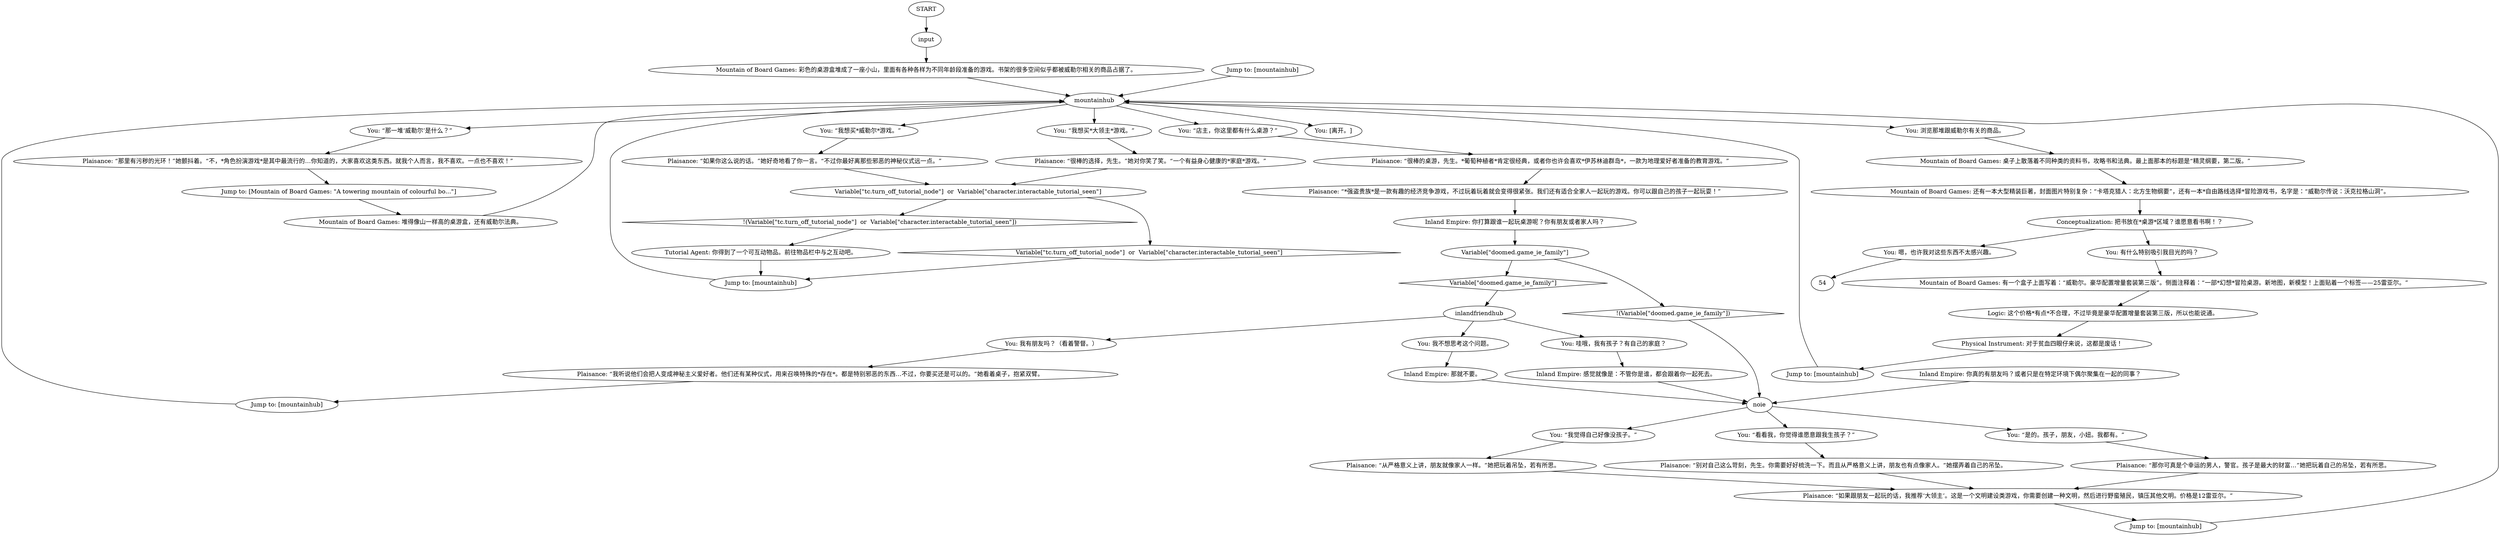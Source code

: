 # BOOKSTORE / BOARD GAME MOUNTAIN
# A mountain of different board games.
# ==================================================
digraph G {
	  0 [label="START"];
	  1 [label="input"];
	  2 [label="noie"];
	  3 [label="Conceptualization: 把书放在*桌游*区域？谁愿意看书啊！？"];
	  4 [label="You: “我想买*大领主*游戏。”"];
	  5 [label="You: 嗯，也许我对这些东西不太感兴趣。"];
	  6 [label="Inland Empire: 那就不要。"];
	  7 [label="Jump to: [mountainhub]"];
	  8 [label="You: “看看我，你觉得谁愿意跟我生孩子？”"];
	  9 [label="You: 有什么特别吸引我目光的吗？"];
	  10 [label="Variable[\"doomed.game_ie_family\"]"];
	  11 [label="Variable[\"doomed.game_ie_family\"]", shape=diamond];
	  12 [label="!(Variable[\"doomed.game_ie_family\"])", shape=diamond];
	  13 [label="Plaisance: “从严格意义上讲，朋友就像家人一样。”她把玩着吊坠，若有所思。"];
	  14 [label="Mountain of Board Games: 堆得像山一样高的桌游盒，还有威勒尔法典。"];
	  15 [label="You: “是的。孩子，朋友，小妞。我都有。”"];
	  16 [label="mountainhub"];
	  17 [label="Variable[\"tc.turn_off_tutorial_node\"]  or  Variable[\"character.interactable_tutorial_seen\"]"];
	  18 [label="Variable[\"tc.turn_off_tutorial_node\"]  or  Variable[\"character.interactable_tutorial_seen\"]", shape=diamond];
	  19 [label="!(Variable[\"tc.turn_off_tutorial_node\"]  or  Variable[\"character.interactable_tutorial_seen\"])", shape=diamond];
	  20 [label="Plaisance: “那里有污秽的光环！”她颤抖着。“不，*角色扮演游戏*是其中最流行的…你知道的，大家喜欢这类东西。就我个人而言，我不喜欢。一点也不喜欢！”"];
	  21 [label="Jump to: [mountainhub]"];
	  22 [label="You: 我不想思考这个问题。"];
	  23 [label="Plaisance: “那你可真是个幸运的男人，警官。孩子是最大的财富…”她把玩着自己的吊坠，若有所思。"];
	  24 [label="You: “那一堆‘威勒尔’是什么？”"];
	  25 [label="Plaisance: “如果你这么说的话。”她好奇地看了你一言。“不过你最好离那些邪恶的神秘仪式远一点。”"];
	  26 [label="You: “我觉得自己好像没孩子。”"];
	  27 [label="Plaisance: “*强盗贵族*是一款有趣的经济竞争游戏，不过玩着玩着就会变得很紧张。我们还有适合全家人一起玩的游戏。你可以跟自己的孩子一起玩耍！”"];
	  28 [label="Physical Instrument: 对于贫血四眼仔来说，这都是废话！"];
	  29 [label="Jump to: [mountainhub]"];
	  30 [label="Plaisance: “很棒的选择，先生。”她对你笑了笑。“一个有益身心健康的*家庭*游戏。”"];
	  31 [label="Mountain of Board Games: 还有一本大型精装巨著，封面图片特别复杂：“卡塔克猎人：北方生物纲要”，还有一本*自由路线选择*冒险游戏书，名字是：“威勒尔传说：沃克拉格山洞”。"];
	  32 [label="Logic: 这个价格*有点*不合理，不过毕竟是豪华配置增量套装第三版，所以也能说通。"];
	  33 [label="Mountain of Board Games: 彩色的桌游盒堆成了一座小山，里面有各种各样为不同年龄段准备的游戏。书架的很多空间似乎都被威勒尔相关的商品占据了。"];
	  34 [label="You: “店主，你这里都有什么桌游？”"];
	  35 [label="Jump to: [mountainhub]"];
	  36 [label="Mountain of Board Games: 桌子上散落着不同种类的资料书，攻略书和法典。最上面那本的标题是“精灵纲要，第二版。”"];
	  37 [label="You: “我想买*威勒尔*游戏。”"];
	  38 [label="Inland Empire: 你打算跟谁一起玩桌游呢？你有朋友或者家人吗？"];
	  39 [label="Plaisance: “别对自己这么苛刻，先生。你需要好好梳洗一下。而且从严格意义上讲，朋友也有点像家人。”她摆弄着自己的吊坠。"];
	  40 [label="Mountain of Board Games: 有一个盒子上面写着：“威勒尔。豪华配置增量套装第三版”。侧面注释着：“一部*幻想*冒险桌游。新地图，新模型！上面贴着一个标签——25雷亚尔。”"];
	  41 [label="Tutorial Agent: 你得到了一个可互动物品。前往物品栏中与之互动吧。"];
	  42 [label="Plaisance: “很棒的桌游，先生。*葡萄种植者*肯定很经典，或者你也许会喜欢*伊苏林迪群岛*，一款为地理爱好者准备的教育游戏。”"];
	  43 [label="Inland Empire: 感觉就像是：不管你是谁，都会跟着你一起死去。"];
	  44 [label="You: 浏览那堆跟威勒尔有关的商品。"];
	  45 [label="You: [离开。]"];
	  46 [label="You: 哇哦，我有孩子？有自己的家庭？"];
	  47 [label="Plaisance: “如果跟朋友一起玩的话，我推荐‘大领主’。这是一个文明建设类游戏，你需要创建一种文明，然后进行野蛮殖民，镇压其他文明。价格是12雷亚尔。”"];
	  48 [label="You: 我有朋友吗？（看着警督。）"];
	  49 [label="Jump to: [mountainhub]"];
	  50 [label="inlandfriendhub"];
	  51 [label="Inland Empire: 你真的有朋友吗？或者只是在特定环境下偶尔聚集在一起的同事？"];
	  52 [label="Plaisance: “我听说他们会把人变成神秘主义爱好者。他们还有某种仪式，用来召唤特殊的*存在*。都是特别邪恶的东西…不过，你要买还是可以的。”她看着桌子，抱紧双臂。"];
	  53 [label="Jump to: [Mountain of Board Games: \"A towering mountain of colourful bo...\"]"];
	  0 -> 1
	  1 -> 33
	  2 -> 8
	  2 -> 26
	  2 -> 15
	  3 -> 9
	  3 -> 5
	  4 -> 30
	  5 -> 54
	  6 -> 2
	  7 -> 16
	  8 -> 39
	  9 -> 40
	  10 -> 11
	  10 -> 12
	  11 -> 50
	  12 -> 2
	  13 -> 47
	  14 -> 16
	  15 -> 23
	  16 -> 34
	  16 -> 4
	  16 -> 37
	  16 -> 44
	  16 -> 45
	  16 -> 24
	  17 -> 18
	  17 -> 19
	  18 -> 35
	  19 -> 41
	  20 -> 53
	  21 -> 16
	  22 -> 6
	  23 -> 47
	  24 -> 20
	  25 -> 17
	  26 -> 13
	  27 -> 38
	  28 -> 29
	  29 -> 16
	  30 -> 17
	  31 -> 3
	  32 -> 28
	  33 -> 16
	  34 -> 42
	  35 -> 16
	  36 -> 31
	  37 -> 25
	  38 -> 10
	  39 -> 47
	  40 -> 32
	  41 -> 35
	  42 -> 27
	  43 -> 2
	  44 -> 36
	  46 -> 43
	  47 -> 21
	  48 -> 52
	  49 -> 16
	  50 -> 48
	  50 -> 46
	  50 -> 22
	  51 -> 2
	  52 -> 7
	  53 -> 14
}

